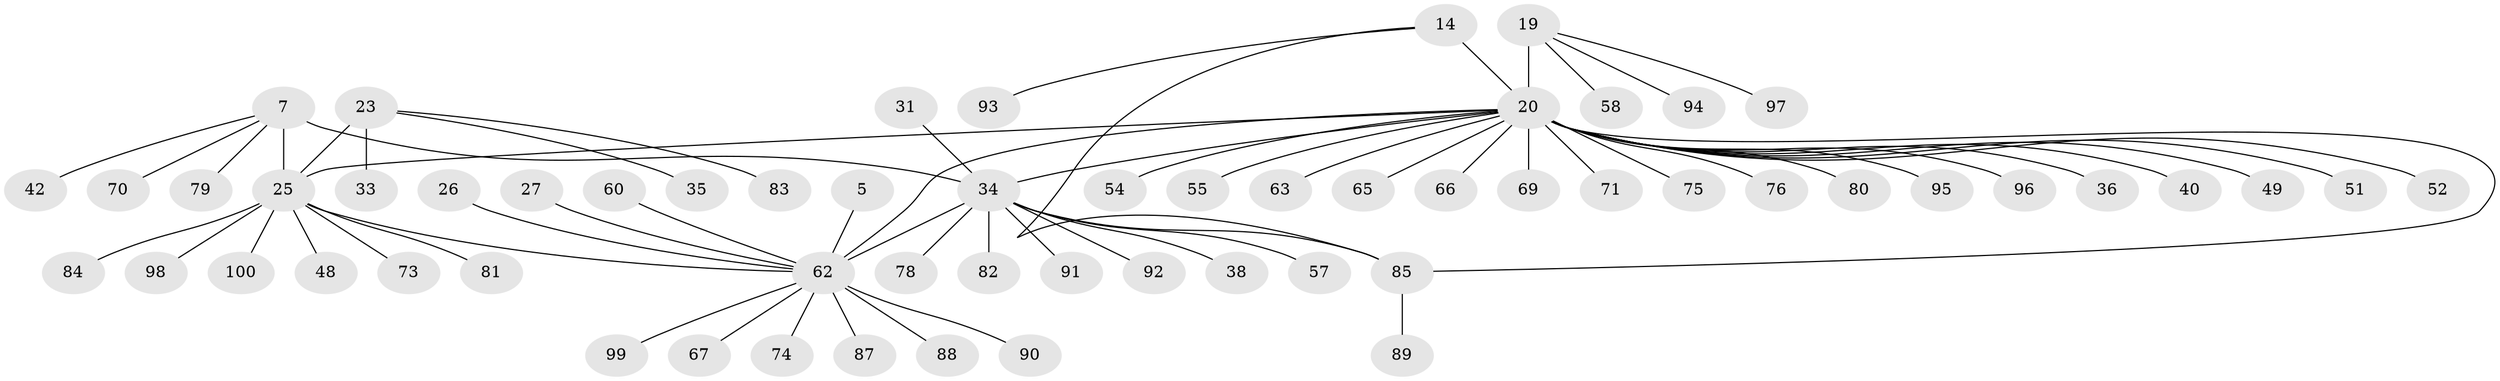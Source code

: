 // original degree distribution, {9: 0.05, 8: 0.05, 4: 0.03, 6: 0.04, 7: 0.03, 10: 0.02, 5: 0.03, 1: 0.57, 2: 0.12, 3: 0.06}
// Generated by graph-tools (version 1.1) at 2025/58/03/04/25 21:58:08]
// undirected, 60 vertices, 64 edges
graph export_dot {
graph [start="1"]
  node [color=gray90,style=filled];
  5 [super="+3"];
  7 [super="+6"];
  14 [super="+11"];
  19 [super="+17"];
  20 [super="+16+18+15"];
  23 [super="+22"];
  25 [super="+24"];
  26;
  27;
  31;
  33;
  34 [super="+10"];
  35;
  36;
  38;
  40;
  42;
  48;
  49;
  51 [super="+47"];
  52;
  54 [super="+28"];
  55;
  57;
  58;
  60;
  62 [super="+4"];
  63;
  65;
  66 [super="+32+37"];
  67;
  69;
  70;
  71;
  73;
  74 [super="+61"];
  75;
  76 [super="+50"];
  78 [super="+44"];
  79;
  80;
  81 [super="+72"];
  82;
  83 [super="+77"];
  84;
  85 [super="+59+13+53"];
  87;
  88;
  89;
  90;
  91;
  92 [super="+41"];
  93;
  94;
  95;
  96;
  97;
  98 [super="+43+86"];
  99;
  100;
  5 -- 62 [weight=6];
  7 -- 25;
  7 -- 79;
  7 -- 42;
  7 -- 70;
  7 -- 34 [weight=6];
  14 -- 93;
  14 -- 20 [weight=4];
  14 -- 85 [weight=2];
  19 -- 20 [weight=6];
  19 -- 58;
  19 -- 97;
  19 -- 94;
  20 -- 75;
  20 -- 80;
  20 -- 40;
  20 -- 55;
  20 -- 95;
  20 -- 36;
  20 -- 66;
  20 -- 25 [weight=2];
  20 -- 54;
  20 -- 51;
  20 -- 76 [weight=2];
  20 -- 96;
  20 -- 65;
  20 -- 69;
  20 -- 71;
  20 -- 49;
  20 -- 52;
  20 -- 63;
  20 -- 62 [weight=2];
  20 -- 85 [weight=2];
  20 -- 34 [weight=2];
  23 -- 25 [weight=6];
  23 -- 33;
  23 -- 35;
  23 -- 83;
  25 -- 62 [weight=2];
  25 -- 98;
  25 -- 100;
  25 -- 73;
  25 -- 48;
  25 -- 84;
  25 -- 81;
  26 -- 62;
  27 -- 62;
  31 -- 34;
  34 -- 38;
  34 -- 78;
  34 -- 82;
  34 -- 57;
  34 -- 91;
  34 -- 92;
  34 -- 62;
  34 -- 85;
  60 -- 62;
  62 -- 67;
  62 -- 99;
  62 -- 74;
  62 -- 87;
  62 -- 88;
  62 -- 90;
  85 -- 89;
}
